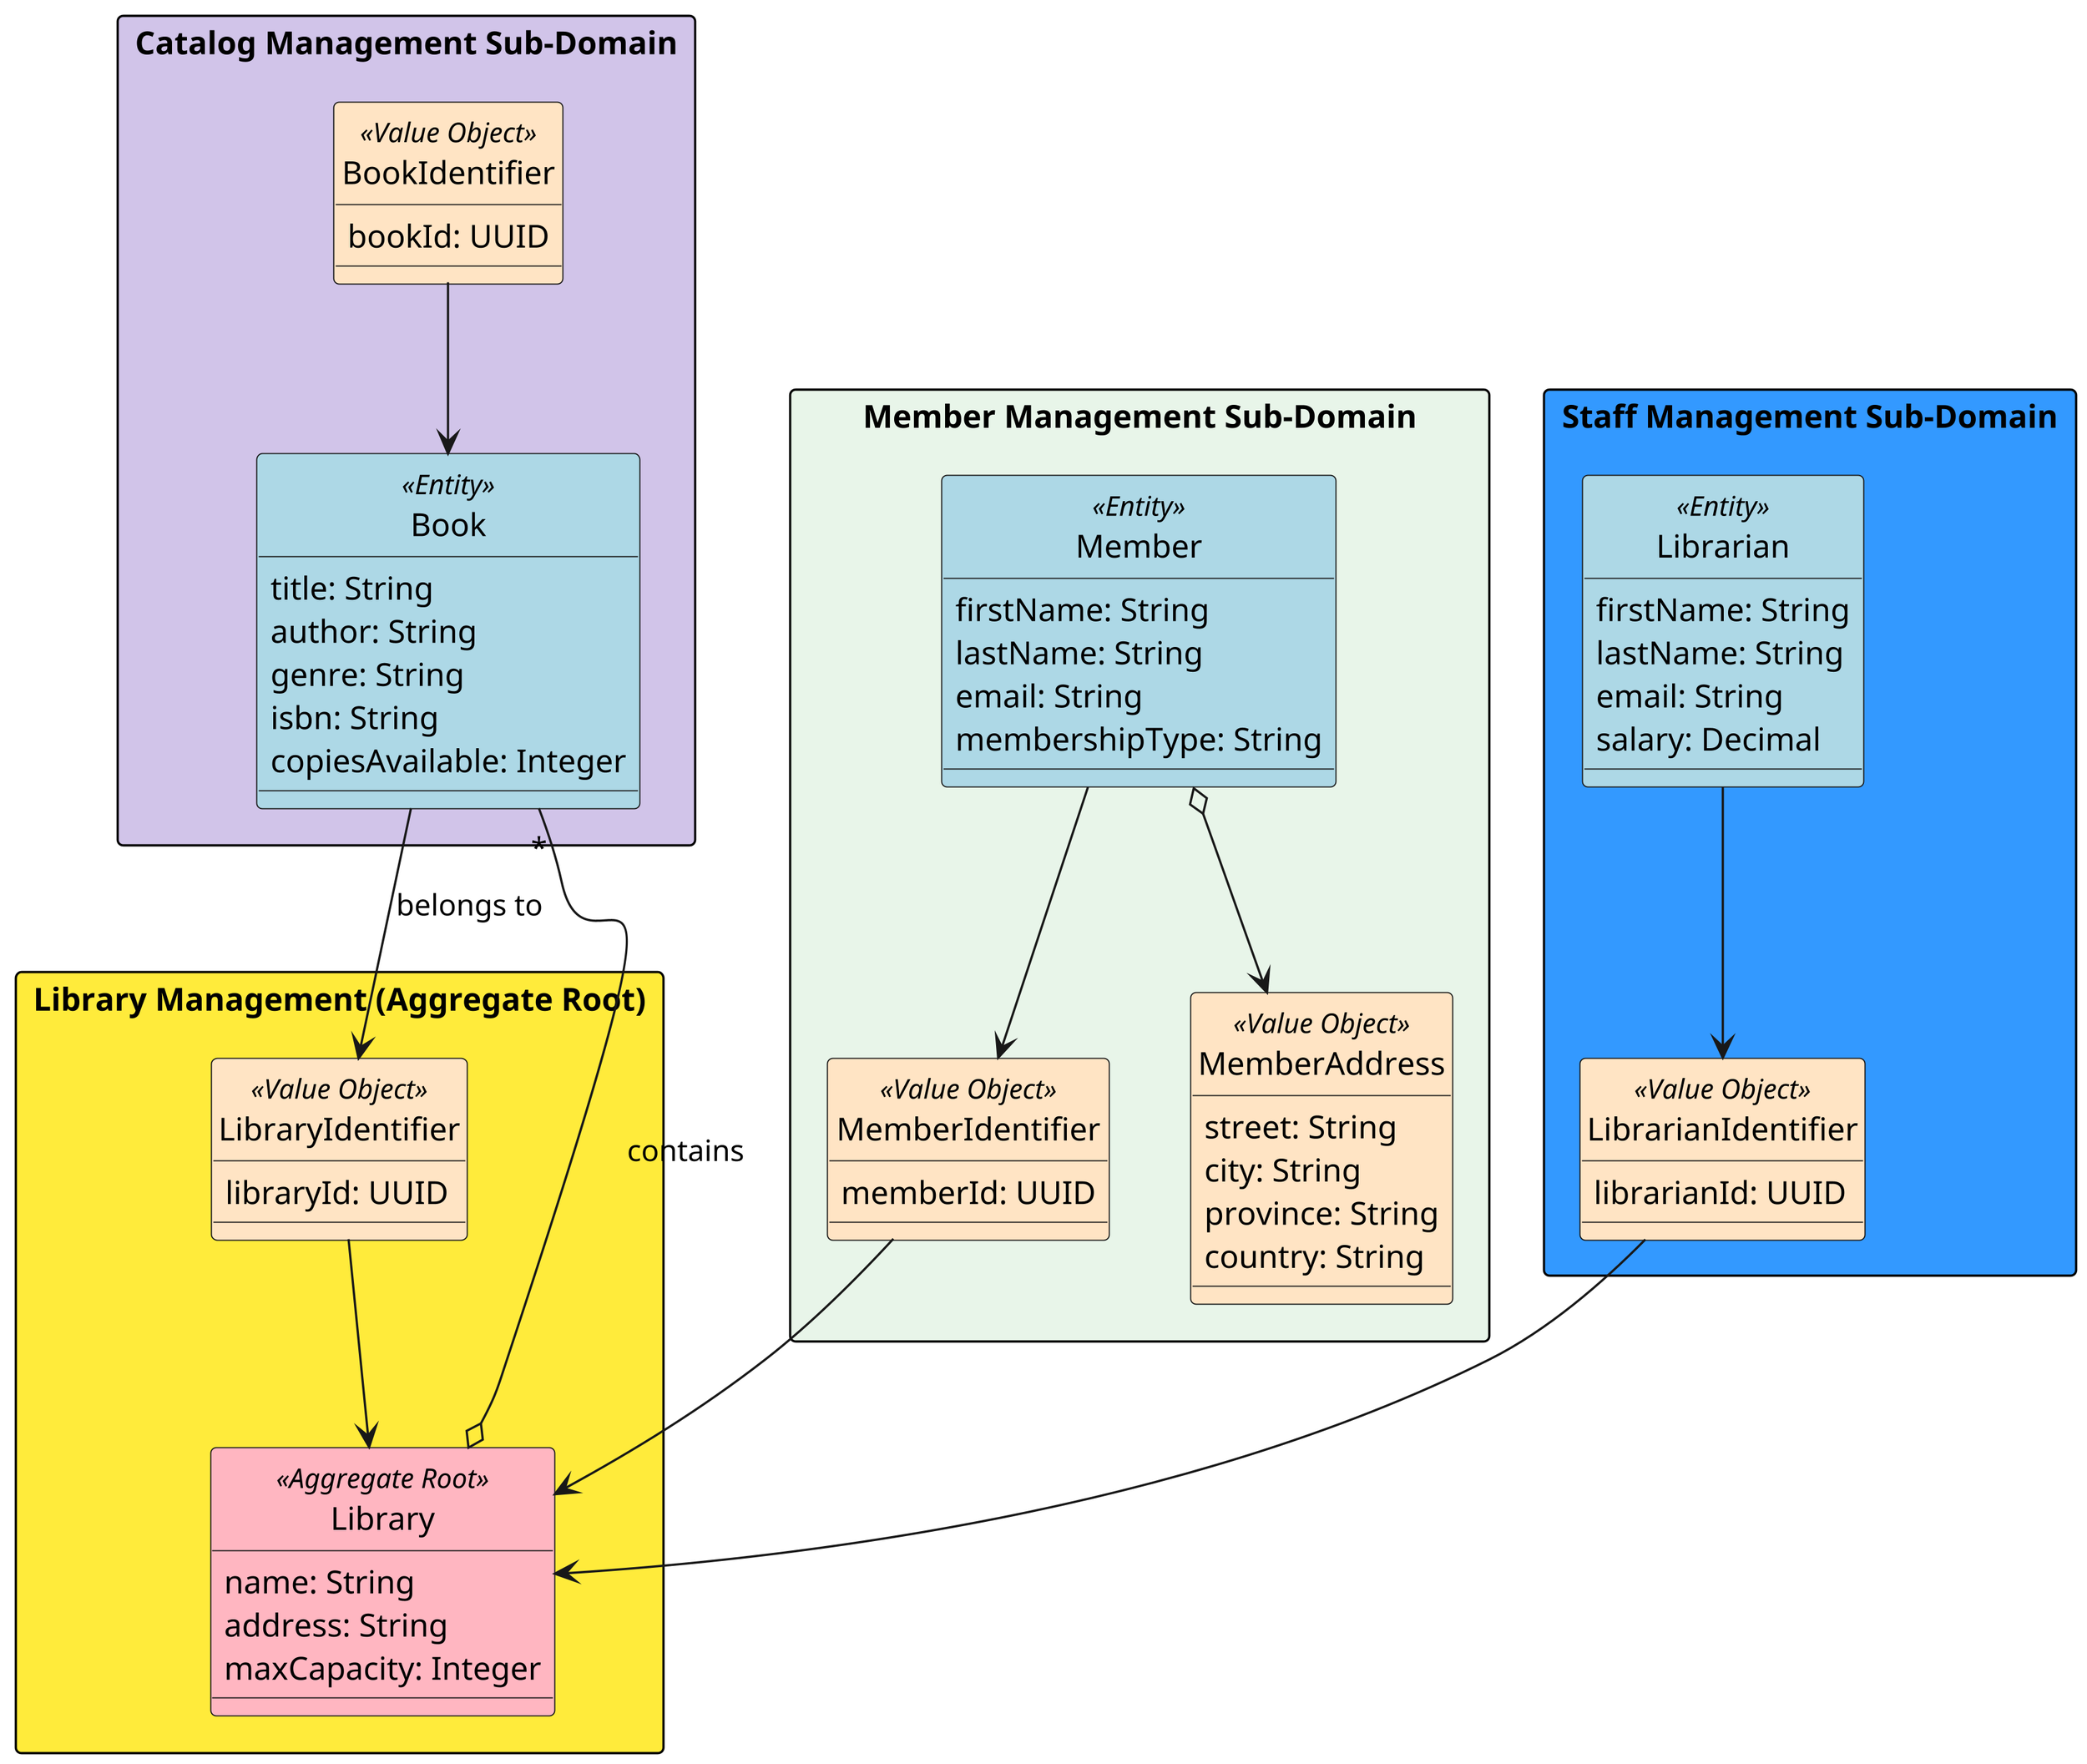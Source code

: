 @startuml
hide circle
top to bottom direction

!define ENTITY(entityName) class entityName << Entity >>
!define AGGREGATE(aggregateName) class aggregateName << Aggregate >>
!define AGGREGATE_ROOT(aggregateRootName) class aggregateRootName << Aggregate Root >>
!define VALUE_OBJECT(valueObjectName) class valueObjectName << Value Object >>
!pragma useVerticalIf on
skinparam dpi 350
skinparam packageStyle rectangle
skinparam rectangle {
    BackgroundColor #f7f4eb
    BorderColor Black
}

Package "Library Management (Aggregate Root)" <<Rectangle>> #FFEB3B {
    AGGREGATE_ROOT(Library) #lightpink {
        name: String
        address: String
        maxCapacity: Integer
    }
    VALUE_OBJECT(LibraryIdentifier) #Bisque {
        libraryId: UUID
    }
    LibraryIdentifier --> Library
}

Package "Catalog Management Sub-Domain" <<Rectangle>> #D1C4E9 {
    ENTITY(Book) #lightblue {
        title: String
        author: String
        genre: String
        isbn: String
        copiesAvailable: Integer
    }
    VALUE_OBJECT(BookIdentifier) #Bisque {
        bookId: UUID
    }
    BookIdentifier --> Book
    Book --> LibraryIdentifier : "belongs to"
    Library o-- "*" Book : "contains"
}

Package "Member Management Sub-Domain" <<Rectangle>> #E8F5E9 {
    ENTITY(Member) #lightblue {
        firstName: String
        lastName: String
        email: String
        membershipType: String
    }
    VALUE_OBJECT(MemberIdentifier) #Bisque {
        memberId: UUID
    }
    VALUE_OBJECT(MemberAddress) #Bisque {
        street: String
        city: String
        province: String
        country: String
    }
    MemberIdentifier --> Library
    Member --> MemberIdentifier
    Member o--> MemberAddress
}

Package "Staff Management Sub-Domain" <<Rectangle>> #3399FF {
    ENTITY(Librarian) #lightblue {
        firstName: String
        lastName: String
        email: String
        salary: Decimal
    }
    VALUE_OBJECT(LibrarianIdentifier) #Bisque {
        librarianId: UUID
    }
    LibrarianIdentifier --> Library
    Librarian --> LibrarianIdentifier
}

@enduml
